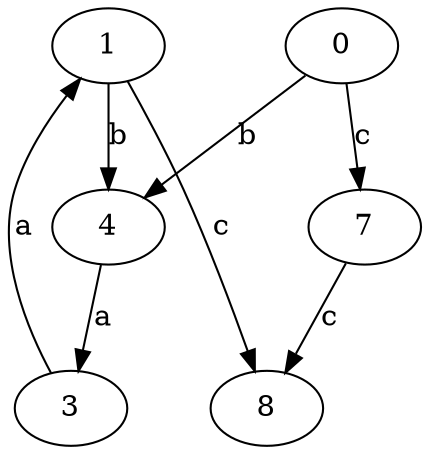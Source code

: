 strict digraph  {
1;
0;
3;
4;
7;
8;
1 -> 4  [label=b];
1 -> 8  [label=c];
0 -> 4  [label=b];
0 -> 7  [label=c];
3 -> 1  [label=a];
4 -> 3  [label=a];
7 -> 8  [label=c];
}
